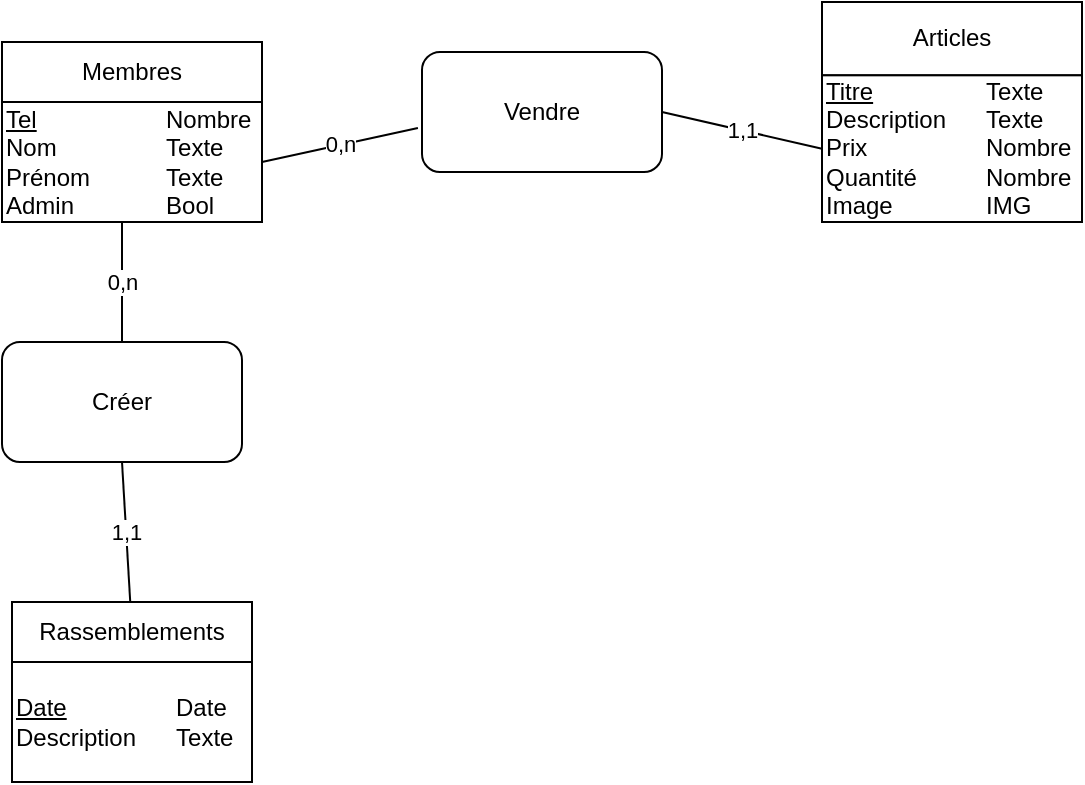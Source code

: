 <mxfile version="17.5.0" type="device"><diagram id="olo44yXJS6qwj-hFS0cp" name="Page-1"><mxGraphModel dx="700" dy="784" grid="1" gridSize="10" guides="1" tooltips="1" connect="1" arrows="1" fold="1" page="1" pageScale="1" pageWidth="827" pageHeight="1169" math="0" shadow="0"><root><mxCell id="0"/><mxCell id="1" parent="0"/><mxCell id="yeDNE2HgNxTQaUWwIGuH-5" value="" style="group" parent="1" vertex="1" connectable="0"><mxGeometry x="230" y="230" width="130" height="90" as="geometry"/></mxCell><mxCell id="yeDNE2HgNxTQaUWwIGuH-2" value="Membres" style="rounded=0;whiteSpace=wrap;html=1;" parent="yeDNE2HgNxTQaUWwIGuH-5" vertex="1"><mxGeometry width="130" height="30" as="geometry"/></mxCell><mxCell id="yeDNE2HgNxTQaUWwIGuH-4" value="&lt;u&gt;Tel&lt;/u&gt;&lt;span style=&quot;white-space: pre&quot;&gt;&#9;&lt;/span&gt;&lt;span style=&quot;white-space: pre&quot;&gt;&#9;&lt;/span&gt;&lt;span style=&quot;white-space: pre&quot;&gt;&#9;&lt;/span&gt;Nombre&lt;br&gt;Nom&lt;span&gt;&#9;&lt;span style=&quot;white-space: pre&quot;&gt;&#9;&lt;/span&gt;&lt;span style=&quot;white-space: pre&quot;&gt;&#9;&lt;/span&gt;&lt;/span&gt;Texte&lt;br&gt;Prénom&lt;span style=&quot;white-space: pre&quot;&gt;&#9;&lt;/span&gt;&lt;span style=&quot;white-space: pre&quot;&gt;&#9;&lt;/span&gt;Texte&lt;br&gt;Admin&lt;span style=&quot;white-space: pre&quot;&gt;&#9;&lt;/span&gt;&lt;span style=&quot;white-space: pre&quot;&gt;&#9;&lt;/span&gt;Bool" style="rounded=0;whiteSpace=wrap;html=1;align=left;" parent="yeDNE2HgNxTQaUWwIGuH-5" vertex="1"><mxGeometry y="30" width="130" height="60" as="geometry"/></mxCell><mxCell id="yeDNE2HgNxTQaUWwIGuH-7" value="" style="group" parent="1" vertex="1" connectable="0"><mxGeometry x="640" y="210" width="130" height="110" as="geometry"/></mxCell><mxCell id="yeDNE2HgNxTQaUWwIGuH-8" value="Articles" style="rounded=0;whiteSpace=wrap;html=1;" parent="yeDNE2HgNxTQaUWwIGuH-7" vertex="1"><mxGeometry width="130" height="36.667" as="geometry"/></mxCell><mxCell id="yeDNE2HgNxTQaUWwIGuH-9" value="&lt;u&gt;Titre&lt;/u&gt;&lt;span style=&quot;white-space: pre&quot;&gt;&#9;&lt;/span&gt;&lt;span style=&quot;white-space: pre&quot;&gt;&#9;&lt;span style=&quot;white-space: pre&quot;&gt;&#9;&lt;/span&gt;T&lt;/span&gt;exte&lt;br&gt;Description&lt;span style=&quot;white-space: pre&quot;&gt;&#9;&lt;/span&gt;Texte&lt;br&gt;Prix&lt;span style=&quot;white-space: pre&quot;&gt;&#9;&lt;/span&gt;&lt;span style=&quot;white-space: pre&quot;&gt;&#9;&lt;/span&gt;&lt;span style=&quot;white-space: pre&quot;&gt;&#9;&lt;/span&gt;Nombre&lt;br&gt;Quantité&lt;span style=&quot;white-space: pre&quot;&gt;&#9;&lt;/span&gt;&lt;span style=&quot;white-space: pre&quot;&gt;&#9;&lt;/span&gt;Nombre&lt;br&gt;Image&lt;span style=&quot;white-space: pre&quot;&gt;&#9;&lt;/span&gt;&lt;span style=&quot;white-space: pre&quot;&gt;&#9;&lt;/span&gt;IMG" style="rounded=0;whiteSpace=wrap;html=1;align=left;" parent="yeDNE2HgNxTQaUWwIGuH-7" vertex="1"><mxGeometry y="36.667" width="130" height="73.333" as="geometry"/></mxCell><mxCell id="pCuGuJafudrWQEXX2b-n-3" value="" style="group" vertex="1" connectable="0" parent="1"><mxGeometry x="235" y="510" width="120" height="90" as="geometry"/></mxCell><mxCell id="pCuGuJafudrWQEXX2b-n-4" value="Rassemblements" style="rounded=0;whiteSpace=wrap;html=1;" vertex="1" parent="pCuGuJafudrWQEXX2b-n-3"><mxGeometry width="120" height="30" as="geometry"/></mxCell><mxCell id="pCuGuJafudrWQEXX2b-n-5" value="&lt;u&gt;Date&lt;/u&gt;&lt;span style=&quot;white-space: pre&quot;&gt;&#9;&lt;/span&gt;&lt;span style=&quot;white-space: pre&quot;&gt;&#9;&lt;/span&gt;Date&lt;br&gt;Description&lt;span style=&quot;white-space: pre&quot;&gt;&#9;&lt;/span&gt;Texte" style="rounded=0;whiteSpace=wrap;html=1;align=left;" vertex="1" parent="pCuGuJafudrWQEXX2b-n-3"><mxGeometry y="30" width="120" height="60" as="geometry"/></mxCell><mxCell id="pCuGuJafudrWQEXX2b-n-6" value="Vendre" style="rounded=1;whiteSpace=wrap;html=1;" vertex="1" parent="1"><mxGeometry x="440" y="235" width="120" height="60" as="geometry"/></mxCell><mxCell id="pCuGuJafudrWQEXX2b-n-11" value="Créer" style="rounded=1;whiteSpace=wrap;html=1;" vertex="1" parent="1"><mxGeometry x="230" y="380" width="120" height="60" as="geometry"/></mxCell><mxCell id="pCuGuJafudrWQEXX2b-n-13" value="0,n" style="endArrow=none;html=1;rounded=0;entryX=-0.017;entryY=0.633;entryDx=0;entryDy=0;entryPerimeter=0;exitX=1;exitY=0.5;exitDx=0;exitDy=0;" edge="1" parent="1" source="yeDNE2HgNxTQaUWwIGuH-4" target="pCuGuJafudrWQEXX2b-n-6"><mxGeometry width="50" height="50" relative="1" as="geometry"><mxPoint x="390" y="410" as="sourcePoint"/><mxPoint x="440" y="360" as="targetPoint"/></mxGeometry></mxCell><mxCell id="pCuGuJafudrWQEXX2b-n-14" value="1,1" style="endArrow=none;html=1;rounded=0;entryX=0;entryY=0.5;entryDx=0;entryDy=0;exitX=1;exitY=0.5;exitDx=0;exitDy=0;" edge="1" parent="1" source="pCuGuJafudrWQEXX2b-n-6" target="yeDNE2HgNxTQaUWwIGuH-9"><mxGeometry width="50" height="50" relative="1" as="geometry"><mxPoint x="380" y="440" as="sourcePoint"/><mxPoint x="430" y="390" as="targetPoint"/></mxGeometry></mxCell><mxCell id="pCuGuJafudrWQEXX2b-n-15" value="0,n" style="endArrow=none;html=1;rounded=0;" edge="1" parent="1" source="pCuGuJafudrWQEXX2b-n-11"><mxGeometry width="50" height="50" relative="1" as="geometry"><mxPoint x="450" y="400" as="sourcePoint"/><mxPoint x="290" y="320" as="targetPoint"/></mxGeometry></mxCell><mxCell id="pCuGuJafudrWQEXX2b-n-16" value="1,1" style="endArrow=none;html=1;rounded=0;entryX=0.5;entryY=1;entryDx=0;entryDy=0;" edge="1" parent="1" source="pCuGuJafudrWQEXX2b-n-4" target="pCuGuJafudrWQEXX2b-n-11"><mxGeometry width="50" height="50" relative="1" as="geometry"><mxPoint x="410" y="490" as="sourcePoint"/><mxPoint x="460" y="440" as="targetPoint"/></mxGeometry></mxCell></root></mxGraphModel></diagram></mxfile>